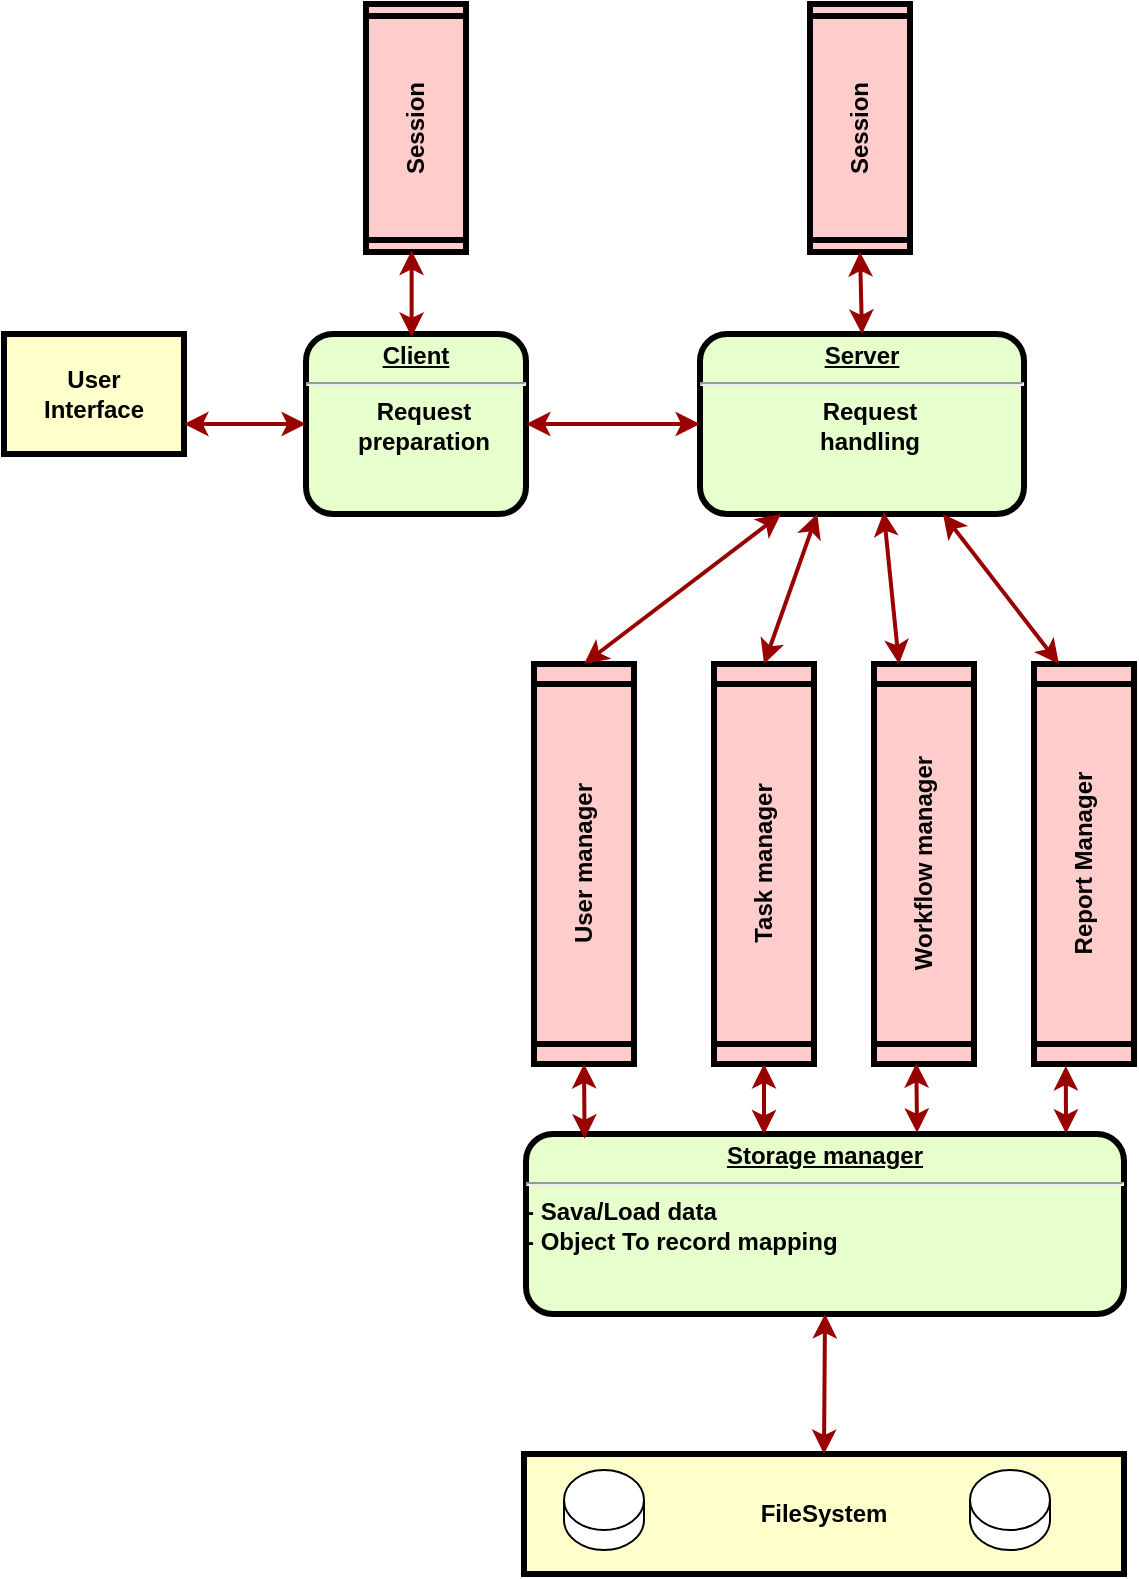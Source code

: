 <mxfile version="23.1.5" type="device">
  <diagram name="Page-1" id="c7558073-3199-34d8-9f00-42111426c3f3">
    <mxGraphModel dx="1114" dy="793" grid="1" gridSize="10" guides="1" tooltips="1" connect="1" arrows="1" fold="1" page="1" pageScale="1" pageWidth="826" pageHeight="1169" background="none" math="0" shadow="0">
      <root>
        <mxCell id="0" />
        <mxCell id="1" parent="0" />
        <mxCell id="_CARGLb-fqEoUscw4t-U-96" value="User&#xa;Interface" style="whiteSpace=wrap;align=center;verticalAlign=middle;fontStyle=1;strokeWidth=3;fillColor=#FFFFCC" parent="1" vertex="1">
          <mxGeometry x="10" y="276" width="90" height="60" as="geometry" />
        </mxCell>
        <mxCell id="_CARGLb-fqEoUscw4t-U-97" value="&lt;p style=&quot;margin: 0px; margin-top: 4px; text-align: center; text-decoration: underline;&quot;&gt;&lt;strong&gt;Client&lt;/strong&gt;&lt;/p&gt;&lt;hr&gt;&lt;p style=&quot;margin: 0px; margin-left: 8px;&quot;&gt;Request&lt;br&gt;preparation&lt;/p&gt;" style="verticalAlign=middle;align=center;overflow=fill;fontSize=12;fontFamily=Helvetica;html=1;rounded=1;fontStyle=1;strokeWidth=3;fillColor=#E6FFCC" parent="1" vertex="1">
          <mxGeometry x="161" y="276" width="110" height="90" as="geometry" />
        </mxCell>
        <mxCell id="_CARGLb-fqEoUscw4t-U-99" value="" style="edgeStyle=none;noEdgeStyle=1;strokeColor=#990000;strokeWidth=2;exitX=1;exitY=0.75;exitDx=0;exitDy=0;startArrow=classic;startFill=1;entryX=0;entryY=0.5;entryDx=0;entryDy=0;" parent="1" source="_CARGLb-fqEoUscw4t-U-96" target="_CARGLb-fqEoUscw4t-U-97" edge="1">
          <mxGeometry width="100" height="100" relative="1" as="geometry">
            <mxPoint x="110" y="316" as="sourcePoint" />
            <mxPoint x="160" y="306" as="targetPoint" />
          </mxGeometry>
        </mxCell>
        <mxCell id="_CARGLb-fqEoUscw4t-U-102" value="&lt;p style=&quot;margin: 0px; margin-top: 4px; text-align: center; text-decoration: underline;&quot;&gt;Server&lt;/p&gt;&lt;hr&gt;&lt;p style=&quot;margin: 0px; margin-left: 8px;&quot;&gt;Request&lt;br&gt;handling&lt;/p&gt;" style="verticalAlign=middle;align=center;overflow=fill;fontSize=12;fontFamily=Helvetica;html=1;rounded=1;fontStyle=1;strokeWidth=3;fillColor=#E6FFCC" parent="1" vertex="1">
          <mxGeometry x="358" y="276" width="162" height="90" as="geometry" />
        </mxCell>
        <mxCell id="_CARGLb-fqEoUscw4t-U-103" value="User manager" style="shape=process;whiteSpace=wrap;align=center;verticalAlign=middle;size=0.048;fontStyle=1;strokeWidth=3;fillColor=#FFCCCC;rotation=-90;" parent="1" vertex="1">
          <mxGeometry x="200" y="516" width="200" height="50" as="geometry" />
        </mxCell>
        <mxCell id="_CARGLb-fqEoUscw4t-U-105" value="Task manager" style="shape=process;whiteSpace=wrap;align=center;verticalAlign=middle;size=0.048;fontStyle=1;strokeWidth=3;fillColor=#FFCCCC;rotation=-90;" parent="1" vertex="1">
          <mxGeometry x="290" y="516" width="200" height="50" as="geometry" />
        </mxCell>
        <mxCell id="_CARGLb-fqEoUscw4t-U-106" value="Workflow manager" style="shape=process;whiteSpace=wrap;align=center;verticalAlign=middle;size=0.048;fontStyle=1;strokeWidth=3;fillColor=#FFCCCC;rotation=-90;" parent="1" vertex="1">
          <mxGeometry x="370" y="516" width="200" height="50" as="geometry" />
        </mxCell>
        <mxCell id="_CARGLb-fqEoUscw4t-U-109" value="" style="edgeStyle=none;noEdgeStyle=1;strokeColor=#990000;strokeWidth=2;exitX=1;exitY=0.5;exitDx=0;exitDy=0;startArrow=classic;startFill=1;entryX=0;entryY=0.5;entryDx=0;entryDy=0;" parent="1" source="_CARGLb-fqEoUscw4t-U-97" target="_CARGLb-fqEoUscw4t-U-102" edge="1">
          <mxGeometry width="100" height="100" relative="1" as="geometry">
            <mxPoint x="271" y="305.58" as="sourcePoint" />
            <mxPoint x="331" y="305.58" as="targetPoint" />
          </mxGeometry>
        </mxCell>
        <mxCell id="_CARGLb-fqEoUscw4t-U-110" value="&lt;p style=&quot;margin: 0px; margin-top: 4px; text-align: center; text-decoration: underline;&quot;&gt;Storage manager&lt;/p&gt;&lt;hr&gt;&lt;p style=&quot;margin: 0px; margin-left: 8px;&quot;&gt;&lt;/p&gt;&lt;div style=&quot;text-align: left;&quot;&gt;&lt;span style=&quot;background-color: initial;&quot;&gt;- Sava/Load data&lt;/span&gt;&lt;/div&gt;&lt;div style=&quot;text-align: left;&quot;&gt;&lt;span style=&quot;background-color: initial;&quot;&gt;- Object To record mapping&lt;/span&gt;&lt;/div&gt;&lt;p&gt;&lt;/p&gt;" style="verticalAlign=middle;align=center;overflow=fill;fontSize=12;fontFamily=Helvetica;html=1;rounded=1;fontStyle=1;strokeWidth=3;fillColor=#E6FFCC" parent="1" vertex="1">
          <mxGeometry x="271" y="676" width="299" height="90" as="geometry" />
        </mxCell>
        <mxCell id="_CARGLb-fqEoUscw4t-U-115" value="" style="edgeStyle=none;noEdgeStyle=1;strokeColor=#990000;strokeWidth=2;exitX=1;exitY=0.5;exitDx=0;exitDy=0;startArrow=classic;startFill=1;entryX=0.25;entryY=1;entryDx=0;entryDy=0;" parent="1" source="_CARGLb-fqEoUscw4t-U-103" target="_CARGLb-fqEoUscw4t-U-102" edge="1">
          <mxGeometry width="100" height="100" relative="1" as="geometry">
            <mxPoint x="281" y="331" as="sourcePoint" />
            <mxPoint x="368" y="331" as="targetPoint" />
          </mxGeometry>
        </mxCell>
        <mxCell id="_CARGLb-fqEoUscw4t-U-116" value="" style="edgeStyle=none;noEdgeStyle=1;strokeColor=#990000;strokeWidth=2;exitX=1;exitY=0.5;exitDx=0;exitDy=0;startArrow=classic;startFill=1;entryX=0.362;entryY=0.998;entryDx=0;entryDy=0;entryPerimeter=0;" parent="1" source="_CARGLb-fqEoUscw4t-U-105" target="_CARGLb-fqEoUscw4t-U-102" edge="1">
          <mxGeometry width="100" height="100" relative="1" as="geometry">
            <mxPoint x="310" y="451" as="sourcePoint" />
            <mxPoint x="396" y="376" as="targetPoint" />
          </mxGeometry>
        </mxCell>
        <mxCell id="_CARGLb-fqEoUscw4t-U-117" value="" style="edgeStyle=none;noEdgeStyle=1;strokeColor=#990000;strokeWidth=2;exitX=1;exitY=0.25;exitDx=0;exitDy=0;startArrow=classic;startFill=1;entryX=0.567;entryY=0.989;entryDx=0;entryDy=0;entryPerimeter=0;" parent="1" source="_CARGLb-fqEoUscw4t-U-106" target="_CARGLb-fqEoUscw4t-U-102" edge="1">
          <mxGeometry width="100" height="100" relative="1" as="geometry">
            <mxPoint x="400" y="451" as="sourcePoint" />
            <mxPoint x="408" y="376" as="targetPoint" />
          </mxGeometry>
        </mxCell>
        <mxCell id="_CARGLb-fqEoUscw4t-U-118" value="FileSystem" style="whiteSpace=wrap;align=center;verticalAlign=middle;fontStyle=1;strokeWidth=3;fillColor=#FFFFCC" parent="1" vertex="1">
          <mxGeometry x="270" y="836" width="300" height="60" as="geometry" />
        </mxCell>
        <mxCell id="_CARGLb-fqEoUscw4t-U-119" value="" style="shape=cylinder3;whiteSpace=wrap;html=1;boundedLbl=1;backgroundOutline=1;size=15;" parent="1" vertex="1">
          <mxGeometry x="290" y="844" width="40" height="40" as="geometry" />
        </mxCell>
        <mxCell id="_CARGLb-fqEoUscw4t-U-120" value="" style="shape=cylinder3;whiteSpace=wrap;html=1;boundedLbl=1;backgroundOutline=1;size=15;" parent="1" vertex="1">
          <mxGeometry x="493" y="844" width="40" height="40" as="geometry" />
        </mxCell>
        <mxCell id="_CARGLb-fqEoUscw4t-U-121" value="" style="edgeStyle=none;noEdgeStyle=1;strokeColor=#990000;strokeWidth=2;exitX=0.5;exitY=0;exitDx=0;exitDy=0;startArrow=classic;startFill=1;entryX=0.5;entryY=1;entryDx=0;entryDy=0;" parent="1" source="_CARGLb-fqEoUscw4t-U-118" target="_CARGLb-fqEoUscw4t-U-110" edge="1">
          <mxGeometry width="100" height="100" relative="1" as="geometry">
            <mxPoint x="310" y="451" as="sourcePoint" />
            <mxPoint x="396" y="376" as="targetPoint" />
          </mxGeometry>
        </mxCell>
        <mxCell id="_CARGLb-fqEoUscw4t-U-122" value="Session" style="shape=process;whiteSpace=wrap;align=center;verticalAlign=middle;size=0.048;fontStyle=1;strokeWidth=3;fillColor=#FFCCCC;rotation=-90;" parent="1" vertex="1">
          <mxGeometry x="154" y="148" width="124" height="50" as="geometry" />
        </mxCell>
        <mxCell id="_CARGLb-fqEoUscw4t-U-123" value="Session" style="shape=process;whiteSpace=wrap;align=center;verticalAlign=middle;size=0.048;fontStyle=1;strokeWidth=3;fillColor=#FFCCCC;rotation=-90;" parent="1" vertex="1">
          <mxGeometry x="376" y="148" width="124" height="50" as="geometry" />
        </mxCell>
        <mxCell id="_CARGLb-fqEoUscw4t-U-124" value="" style="edgeStyle=none;noEdgeStyle=1;strokeColor=#990000;strokeWidth=2;exitX=0.5;exitY=0;exitDx=0;exitDy=0;startArrow=classic;startFill=1;entryX=0;entryY=0.5;entryDx=0;entryDy=0;" parent="1" source="_CARGLb-fqEoUscw4t-U-102" target="_CARGLb-fqEoUscw4t-U-123" edge="1">
          <mxGeometry width="100" height="100" relative="1" as="geometry">
            <mxPoint x="400" y="451" as="sourcePoint" />
            <mxPoint x="408" y="376" as="targetPoint" />
          </mxGeometry>
        </mxCell>
        <mxCell id="_CARGLb-fqEoUscw4t-U-125" value="" style="edgeStyle=none;noEdgeStyle=1;strokeColor=#990000;strokeWidth=2;exitX=0.48;exitY=0.016;exitDx=0;exitDy=0;startArrow=classic;startFill=1;entryX=0.006;entryY=0.456;entryDx=0;entryDy=0;entryPerimeter=0;exitPerimeter=0;" parent="1" source="_CARGLb-fqEoUscw4t-U-97" target="_CARGLb-fqEoUscw4t-U-122" edge="1">
          <mxGeometry width="100" height="100" relative="1" as="geometry">
            <mxPoint x="215.58" y="276" as="sourcePoint" />
            <mxPoint x="215.58" y="235" as="targetPoint" />
          </mxGeometry>
        </mxCell>
        <mxCell id="_CARGLb-fqEoUscw4t-U-127" value="Report Manager" style="shape=process;whiteSpace=wrap;align=center;verticalAlign=middle;size=0.048;fontStyle=1;strokeWidth=3;fillColor=#FFCCCC;rotation=-90;" parent="1" vertex="1">
          <mxGeometry x="450" y="516" width="200" height="50" as="geometry" />
        </mxCell>
        <mxCell id="_CARGLb-fqEoUscw4t-U-128" value="" style="edgeStyle=none;noEdgeStyle=1;strokeColor=#990000;strokeWidth=2;exitX=0.098;exitY=0.026;exitDx=0;exitDy=0;startArrow=classic;startFill=1;entryX=0;entryY=0.5;entryDx=0;entryDy=0;exitPerimeter=0;" parent="1" source="_CARGLb-fqEoUscw4t-U-110" target="_CARGLb-fqEoUscw4t-U-103" edge="1">
          <mxGeometry width="100" height="100" relative="1" as="geometry">
            <mxPoint x="310" y="451" as="sourcePoint" />
            <mxPoint x="396" y="376" as="targetPoint" />
          </mxGeometry>
        </mxCell>
        <mxCell id="_CARGLb-fqEoUscw4t-U-129" value="" style="edgeStyle=none;noEdgeStyle=1;strokeColor=#990000;strokeWidth=2;exitX=0.398;exitY=0.003;exitDx=0;exitDy=0;startArrow=classic;startFill=1;entryX=0;entryY=0.5;entryDx=0;entryDy=0;exitPerimeter=0;" parent="1" source="_CARGLb-fqEoUscw4t-U-110" target="_CARGLb-fqEoUscw4t-U-105" edge="1">
          <mxGeometry width="100" height="100" relative="1" as="geometry">
            <mxPoint x="310" y="688" as="sourcePoint" />
            <mxPoint x="310" y="651" as="targetPoint" />
          </mxGeometry>
        </mxCell>
        <mxCell id="_CARGLb-fqEoUscw4t-U-130" value="" style="edgeStyle=none;noEdgeStyle=1;strokeColor=#990000;strokeWidth=2;exitX=0.654;exitY=-0.007;exitDx=0;exitDy=0;startArrow=classic;startFill=1;entryX=0.002;entryY=0.423;entryDx=0;entryDy=0;exitPerimeter=0;entryPerimeter=0;" parent="1" source="_CARGLb-fqEoUscw4t-U-110" target="_CARGLb-fqEoUscw4t-U-106" edge="1">
          <mxGeometry width="100" height="100" relative="1" as="geometry">
            <mxPoint x="468" y="676" as="sourcePoint" />
            <mxPoint x="468" y="641" as="targetPoint" />
          </mxGeometry>
        </mxCell>
        <mxCell id="_CARGLb-fqEoUscw4t-U-131" value="" style="edgeStyle=none;noEdgeStyle=1;strokeColor=#990000;strokeWidth=2;exitX=0.903;exitY=-0.002;exitDx=0;exitDy=0;startArrow=classic;startFill=1;entryX=-0.005;entryY=0.318;entryDx=0;entryDy=0;exitPerimeter=0;entryPerimeter=0;" parent="1" source="_CARGLb-fqEoUscw4t-U-110" target="_CARGLb-fqEoUscw4t-U-127" edge="1">
          <mxGeometry width="100" height="100" relative="1" as="geometry">
            <mxPoint x="541" y="676" as="sourcePoint" />
            <mxPoint x="540" y="642" as="targetPoint" />
          </mxGeometry>
        </mxCell>
        <mxCell id="_CARGLb-fqEoUscw4t-U-132" value="" style="edgeStyle=none;noEdgeStyle=1;strokeColor=#990000;strokeWidth=2;exitX=1;exitY=0.25;exitDx=0;exitDy=0;startArrow=classic;startFill=1;entryX=0.75;entryY=1;entryDx=0;entryDy=0;" parent="1" source="_CARGLb-fqEoUscw4t-U-127" target="_CARGLb-fqEoUscw4t-U-102" edge="1">
          <mxGeometry width="100" height="100" relative="1" as="geometry">
            <mxPoint x="468" y="451" as="sourcePoint" />
            <mxPoint x="460" y="375" as="targetPoint" />
          </mxGeometry>
        </mxCell>
      </root>
    </mxGraphModel>
  </diagram>
</mxfile>

